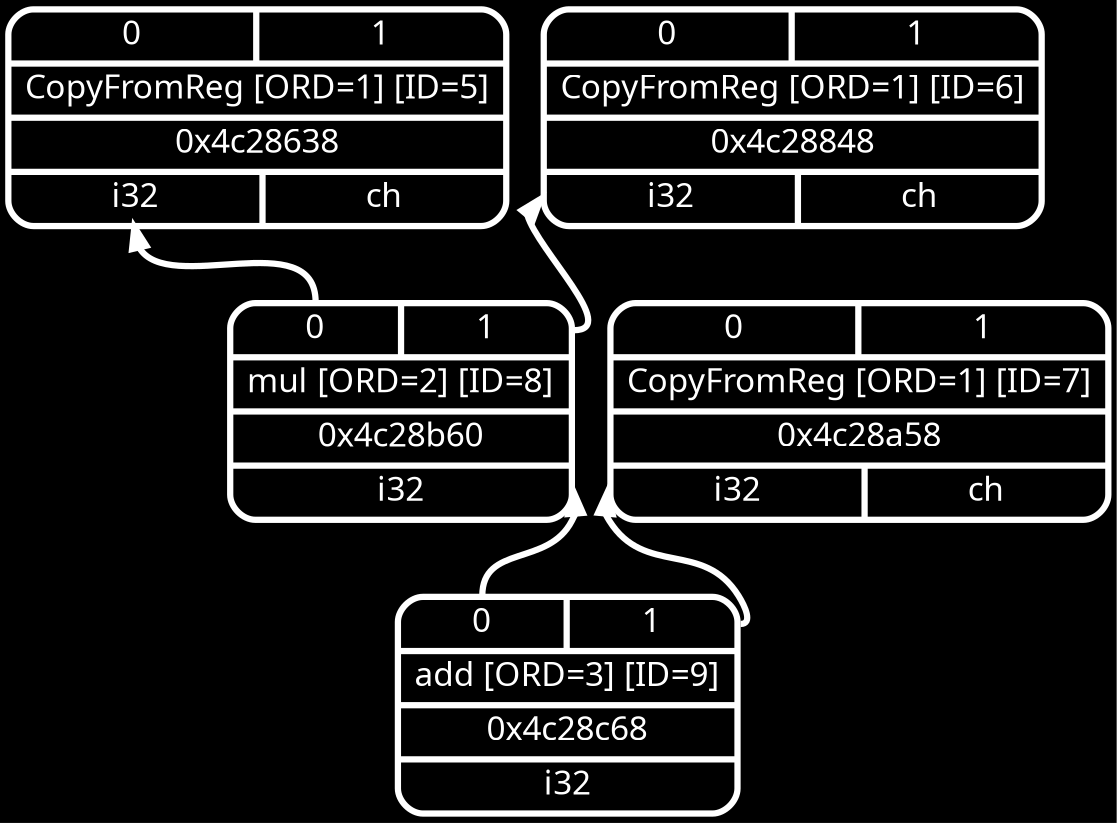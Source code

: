 digraph "isel input for foo:entry" {
	rankdir="BT";
	bgcolor="black";
	
	Node0x4c28638 [shape=record,shape=Mrecord,label="{{<s0>0|<s1>1}|CopyFromReg [ORD=1] [ID=5]|0x4c28638|{<d0>i32|<d1>ch}}",penwidth=3,color="white",fontname="Calibri",fontsize=16,fontcolor="white"];
	Node0x4c28848 [shape=record,shape=Mrecord,label="{{<s0>0|<s1>1}|CopyFromReg [ORD=1] [ID=6]|0x4c28848|{<d0>i32|<d1>ch}}",penwidth=3,color="white",fontname="Calibri",fontsize=16,fontcolor="white"];
	Node0x4c28a58 [shape=record,shape=Mrecord,label="{{<s0>0|<s1>1}|CopyFromReg [ORD=1] [ID=7]|0x4c28a58|{<d0>i32|<d1>ch}}",penwidth=3,color="white",fontname="Calibri",fontsize=16,fontcolor="white"];
	Node0x4c28b60 [shape=record,shape=Mrecord,label="{{<s0>0|<s1>1}|mul [ORD=2] [ID=8]|0x4c28b60|{<d0>i32}}",penwidth=3,color="white",fontname="Calibri",fontsize=16,fontcolor="white"];
	Node0x4c28b60:s0 -> Node0x4c28638:d0[penwidth=3,color="white",fontname="Calibri",fontsize=16,fontcolor="white"];
	Node0x4c28b60:s1 -> Node0x4c28848:d0[penwidth=3,color="white",fontname="Calibri",fontsize=16,fontcolor="white"];
	Node0x4c28c68 [shape=record,shape=Mrecord,label="{{<s0>0|<s1>1}|add [ORD=3] [ID=9]|0x4c28c68|{<d0>i32}}",penwidth=3,color="white",fontname="Calibri",fontsize=16,fontcolor="white"];
	Node0x4c28c68:s0 -> Node0x4c28b60:d0[penwidth=3,color="white",fontname="Calibri",fontsize=16,fontcolor="white"];
	Node0x4c28c68:s1 -> Node0x4c28a58:d0[penwidth=3,color="white",fontname="Calibri",fontsize=16,fontcolor="white"];
}
